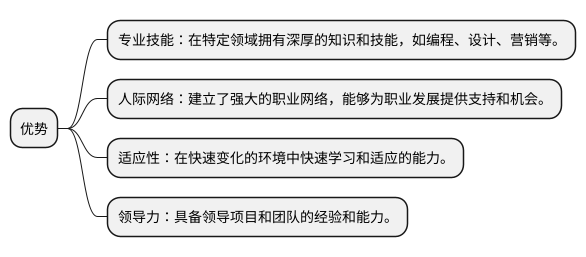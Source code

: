 @startmindmap
* 优势
** 专业技能：在特定领域拥有深厚的知识和技能，如编程、设计、营销等。
** 人际网络：建立了强大的职业网络，能够为职业发展提供支持和机会。
** 适应性：在快速变化的环境中快速学习和适应的能力。
** 领导力：具备领导项目和团队的经验和能力。
@endmindmap